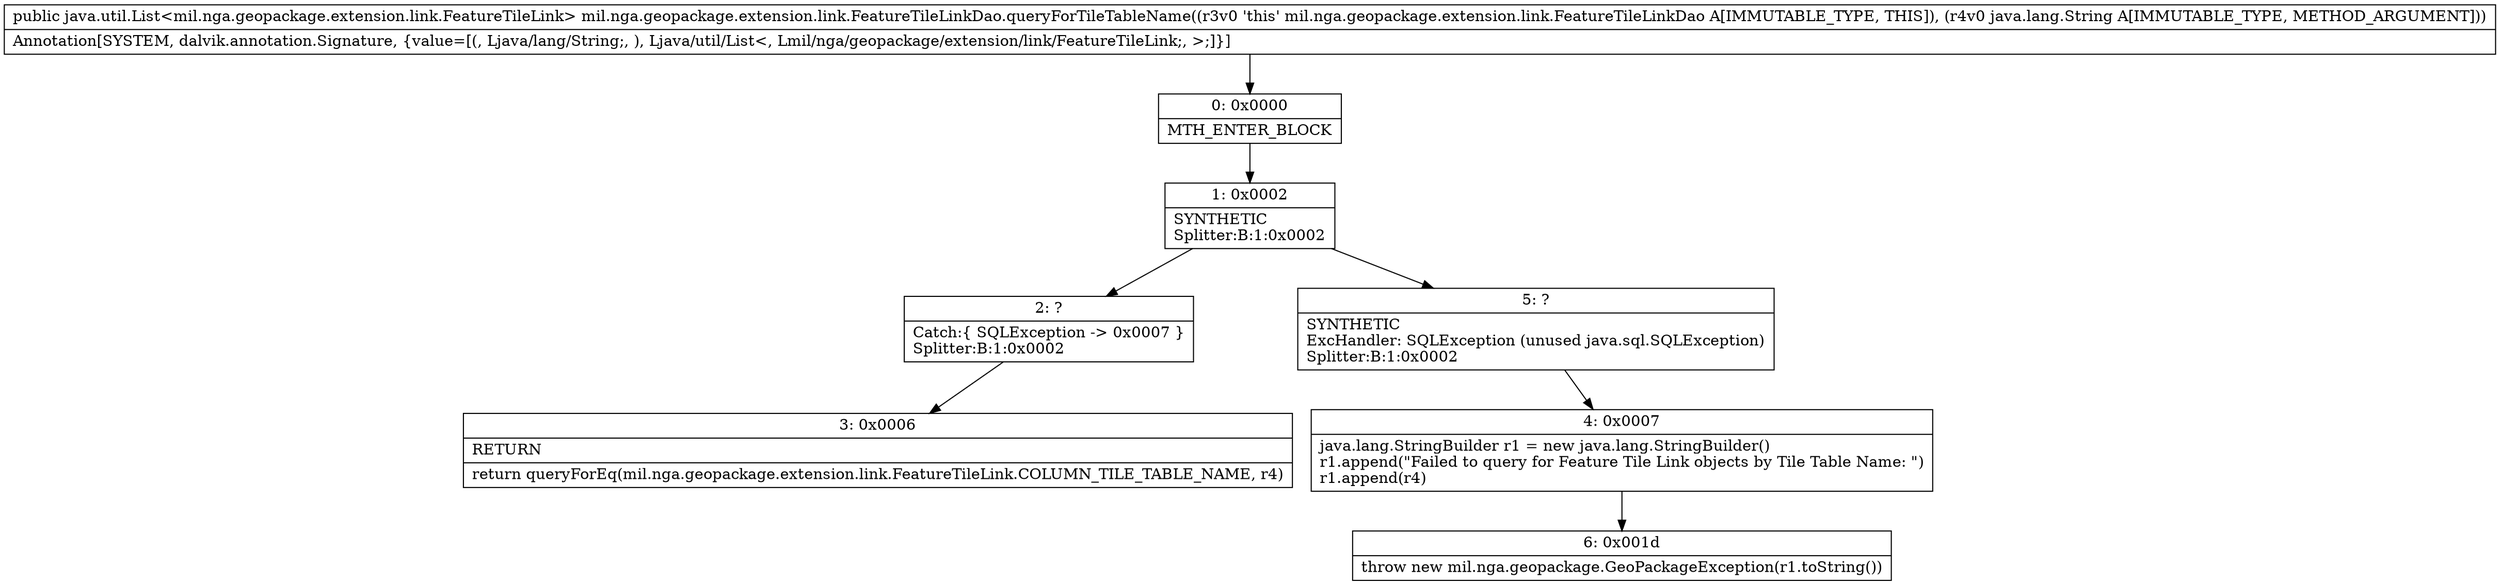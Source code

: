 digraph "CFG formil.nga.geopackage.extension.link.FeatureTileLinkDao.queryForTileTableName(Ljava\/lang\/String;)Ljava\/util\/List;" {
Node_0 [shape=record,label="{0\:\ 0x0000|MTH_ENTER_BLOCK\l}"];
Node_1 [shape=record,label="{1\:\ 0x0002|SYNTHETIC\lSplitter:B:1:0x0002\l}"];
Node_2 [shape=record,label="{2\:\ ?|Catch:\{ SQLException \-\> 0x0007 \}\lSplitter:B:1:0x0002\l}"];
Node_3 [shape=record,label="{3\:\ 0x0006|RETURN\l|return queryForEq(mil.nga.geopackage.extension.link.FeatureTileLink.COLUMN_TILE_TABLE_NAME, r4)\l}"];
Node_4 [shape=record,label="{4\:\ 0x0007|java.lang.StringBuilder r1 = new java.lang.StringBuilder()\lr1.append(\"Failed to query for Feature Tile Link objects by Tile Table Name: \")\lr1.append(r4)\l}"];
Node_5 [shape=record,label="{5\:\ ?|SYNTHETIC\lExcHandler: SQLException (unused java.sql.SQLException)\lSplitter:B:1:0x0002\l}"];
Node_6 [shape=record,label="{6\:\ 0x001d|throw new mil.nga.geopackage.GeoPackageException(r1.toString())\l}"];
MethodNode[shape=record,label="{public java.util.List\<mil.nga.geopackage.extension.link.FeatureTileLink\> mil.nga.geopackage.extension.link.FeatureTileLinkDao.queryForTileTableName((r3v0 'this' mil.nga.geopackage.extension.link.FeatureTileLinkDao A[IMMUTABLE_TYPE, THIS]), (r4v0 java.lang.String A[IMMUTABLE_TYPE, METHOD_ARGUMENT]))  | Annotation[SYSTEM, dalvik.annotation.Signature, \{value=[(, Ljava\/lang\/String;, ), Ljava\/util\/List\<, Lmil\/nga\/geopackage\/extension\/link\/FeatureTileLink;, \>;]\}]\l}"];
MethodNode -> Node_0;
Node_0 -> Node_1;
Node_1 -> Node_2;
Node_1 -> Node_5;
Node_2 -> Node_3;
Node_4 -> Node_6;
Node_5 -> Node_4;
}

